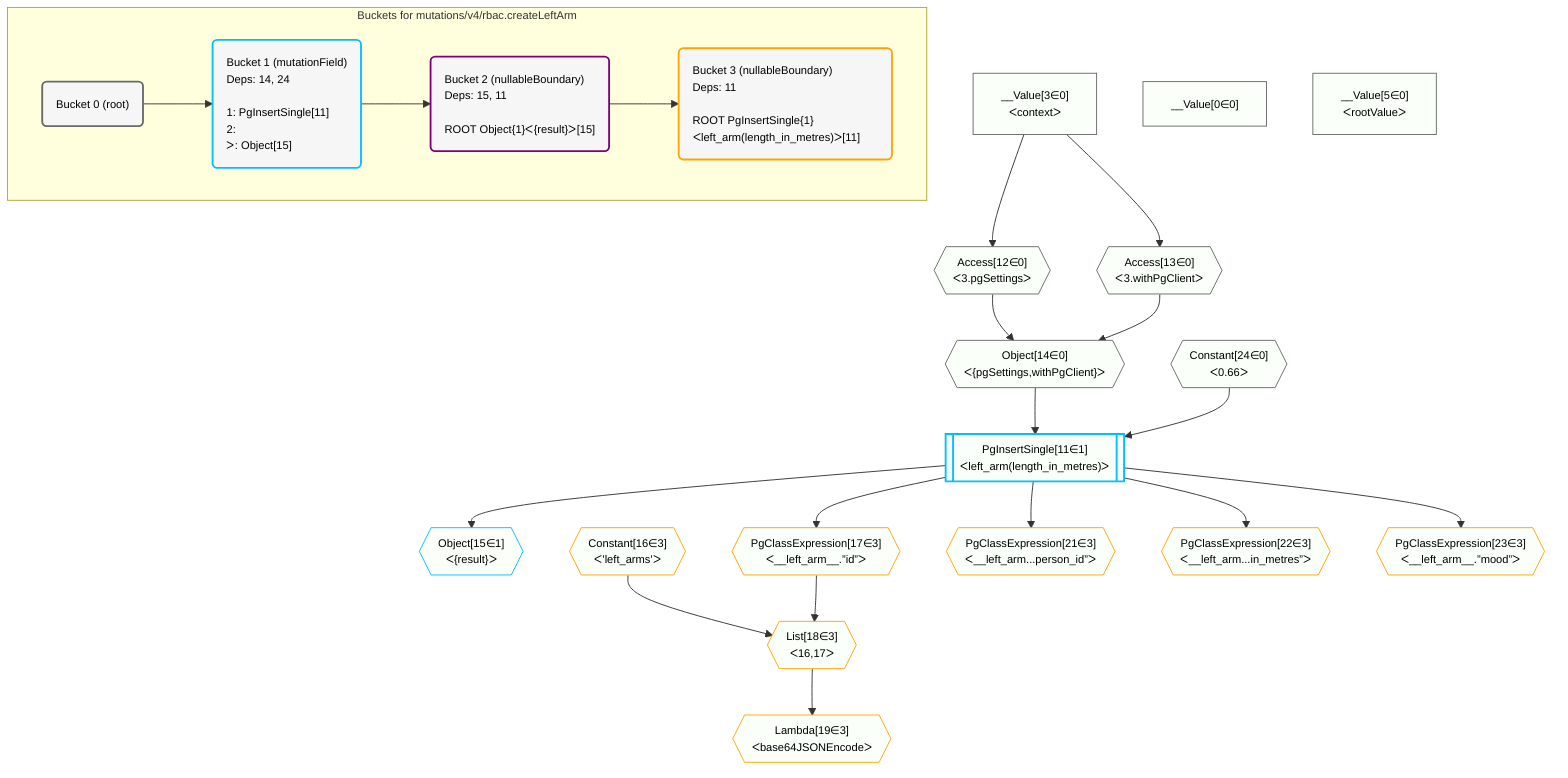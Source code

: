 %%{init: {'themeVariables': { 'fontSize': '12px'}}}%%
graph TD
    classDef path fill:#eee,stroke:#000,color:#000
    classDef plan fill:#fff,stroke-width:1px,color:#000
    classDef itemplan fill:#fff,stroke-width:2px,color:#000
    classDef unbatchedplan fill:#dff,stroke-width:1px,color:#000
    classDef sideeffectplan fill:#fcc,stroke-width:2px,color:#000
    classDef bucket fill:#f6f6f6,color:#000,stroke-width:2px,text-align:left


    %% plan dependencies
    Object14{{"Object[14∈0]<br />ᐸ{pgSettings,withPgClient}ᐳ"}}:::plan
    Access12{{"Access[12∈0]<br />ᐸ3.pgSettingsᐳ"}}:::plan
    Access13{{"Access[13∈0]<br />ᐸ3.withPgClientᐳ"}}:::plan
    Access12 & Access13 --> Object14
    __Value3["__Value[3∈0]<br />ᐸcontextᐳ"]:::plan
    __Value3 --> Access12
    __Value3 --> Access13
    __Value0["__Value[0∈0]"]:::plan
    __Value5["__Value[5∈0]<br />ᐸrootValueᐳ"]:::plan
    Constant24{{"Constant[24∈0]<br />ᐸ0.66ᐳ"}}:::plan
    PgInsertSingle11[["PgInsertSingle[11∈1]<br />ᐸleft_arm(length_in_metres)ᐳ"]]:::sideeffectplan
    Object14 & Constant24 --> PgInsertSingle11
    Object15{{"Object[15∈1]<br />ᐸ{result}ᐳ"}}:::plan
    PgInsertSingle11 --> Object15
    List18{{"List[18∈3]<br />ᐸ16,17ᐳ"}}:::plan
    Constant16{{"Constant[16∈3]<br />ᐸ'left_arms'ᐳ"}}:::plan
    PgClassExpression17{{"PgClassExpression[17∈3]<br />ᐸ__left_arm__.”id”ᐳ"}}:::plan
    Constant16 & PgClassExpression17 --> List18
    PgInsertSingle11 --> PgClassExpression17
    Lambda19{{"Lambda[19∈3]<br />ᐸbase64JSONEncodeᐳ"}}:::plan
    List18 --> Lambda19
    PgClassExpression21{{"PgClassExpression[21∈3]<br />ᐸ__left_arm...person_id”ᐳ"}}:::plan
    PgInsertSingle11 --> PgClassExpression21
    PgClassExpression22{{"PgClassExpression[22∈3]<br />ᐸ__left_arm...in_metres”ᐳ"}}:::plan
    PgInsertSingle11 --> PgClassExpression22
    PgClassExpression23{{"PgClassExpression[23∈3]<br />ᐸ__left_arm__.”mood”ᐳ"}}:::plan
    PgInsertSingle11 --> PgClassExpression23

    %% define steps

    subgraph "Buckets for mutations/v4/rbac.createLeftArm"
    Bucket0("Bucket 0 (root)"):::bucket
    classDef bucket0 stroke:#696969
    class Bucket0,__Value0,__Value3,__Value5,Access12,Access13,Object14,Constant24 bucket0
    Bucket1("Bucket 1 (mutationField)<br />Deps: 14, 24<br /><br />1: PgInsertSingle[11]<br />2: <br />ᐳ: Object[15]"):::bucket
    classDef bucket1 stroke:#00bfff
    class Bucket1,PgInsertSingle11,Object15 bucket1
    Bucket2("Bucket 2 (nullableBoundary)<br />Deps: 15, 11<br /><br />ROOT Object{1}ᐸ{result}ᐳ[15]"):::bucket
    classDef bucket2 stroke:#7f007f
    class Bucket2 bucket2
    Bucket3("Bucket 3 (nullableBoundary)<br />Deps: 11<br /><br />ROOT PgInsertSingle{1}ᐸleft_arm(length_in_metres)ᐳ[11]"):::bucket
    classDef bucket3 stroke:#ffa500
    class Bucket3,Constant16,PgClassExpression17,List18,Lambda19,PgClassExpression21,PgClassExpression22,PgClassExpression23 bucket3
    Bucket0 --> Bucket1
    Bucket1 --> Bucket2
    Bucket2 --> Bucket3
    classDef unary fill:#fafffa,borderWidth:8px
    class Object14,Access12,Access13,__Value0,__Value3,__Value5,Constant24,PgInsertSingle11,Object15,List18,PgClassExpression17,Lambda19,PgClassExpression21,PgClassExpression22,PgClassExpression23,Constant16 unary
    end